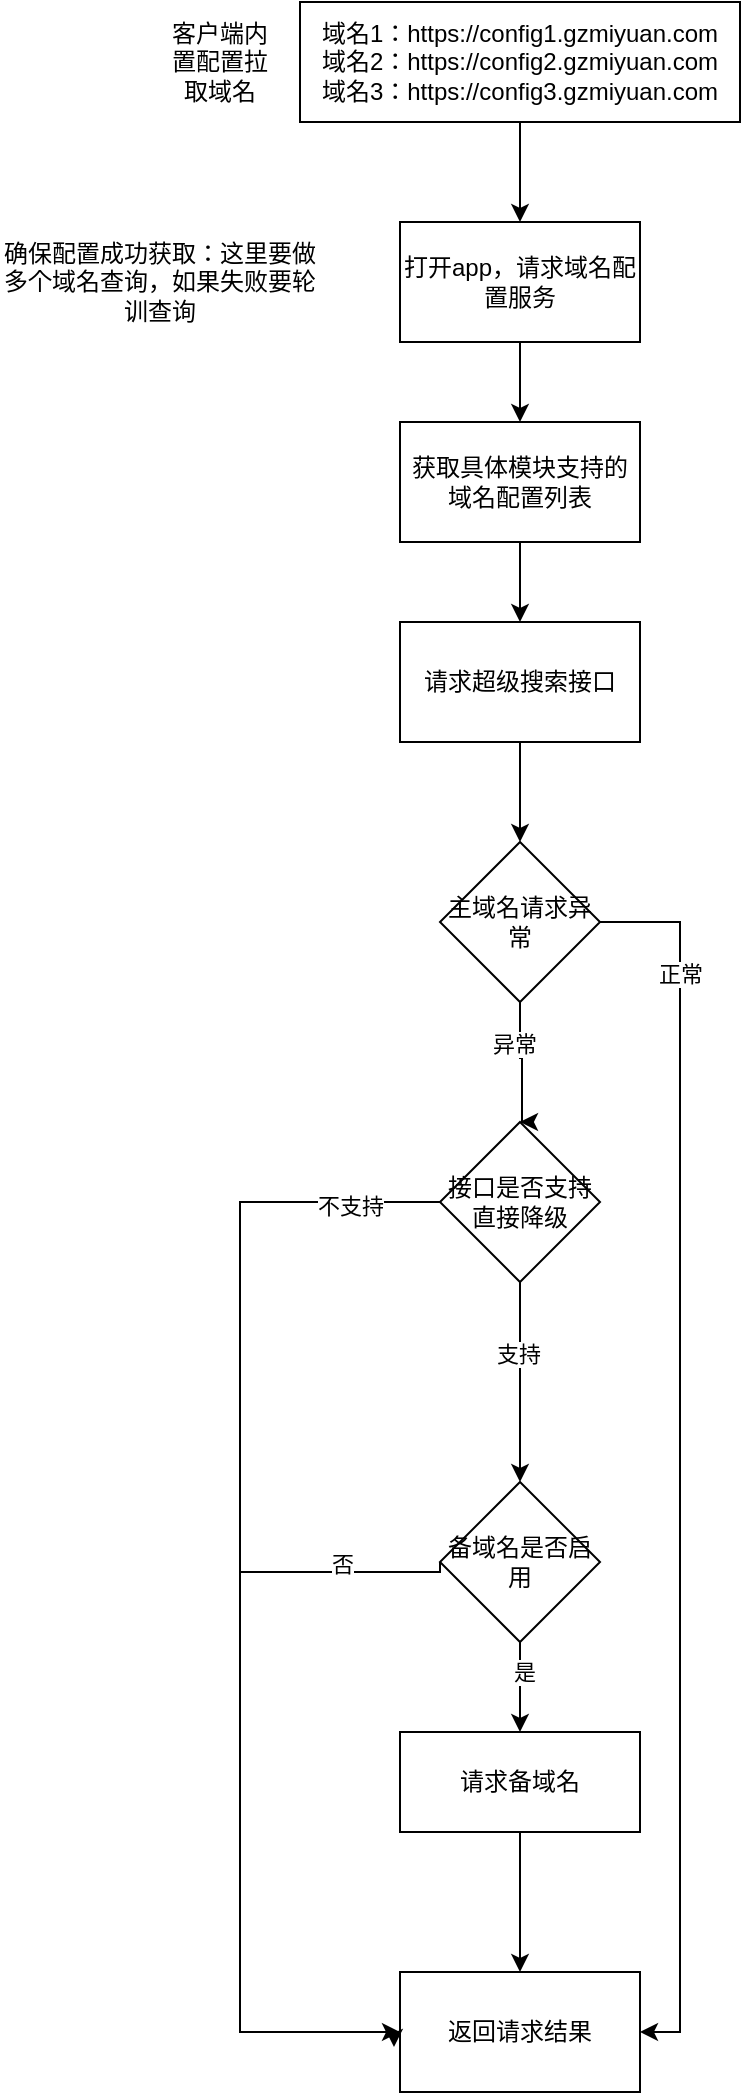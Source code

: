 <mxfile version="24.5.4" type="github" pages="4">
  <diagram name="第 1 页" id="sjWXWl18P2W470_uy2_I">
    <mxGraphModel dx="984" dy="1814" grid="1" gridSize="10" guides="1" tooltips="1" connect="1" arrows="1" fold="1" page="1" pageScale="1" pageWidth="827" pageHeight="1169" math="0" shadow="0">
      <root>
        <mxCell id="0" />
        <mxCell id="1" parent="0" />
        <mxCell id="y_7LHE8p0qRDN9ci_ydK-4" value="" style="edgeStyle=orthogonalEdgeStyle;rounded=0;orthogonalLoop=1;jettySize=auto;html=1;" parent="1" source="upkc6mN6fTIjEAg0F6dE-5" target="y_7LHE8p0qRDN9ci_ydK-3" edge="1">
          <mxGeometry relative="1" as="geometry" />
        </mxCell>
        <mxCell id="upkc6mN6fTIjEAg0F6dE-5" value="&lt;span style=&quot;text-wrap: nowrap;&quot;&gt;域名1：https://config1.gzmiyuan.com&lt;/span&gt;&lt;div style=&quot;text-wrap: nowrap;&quot;&gt;域名2：https://config2.gzmiyuan.com&lt;/div&gt;&lt;div style=&quot;text-wrap: nowrap;&quot;&gt;域名3：https://config3.gzmiyuan.com&lt;br&gt;&lt;/div&gt;" style="rounded=0;whiteSpace=wrap;html=1;" parent="1" vertex="1">
          <mxGeometry x="250" y="-270" width="220" height="60" as="geometry" />
        </mxCell>
        <mxCell id="upkc6mN6fTIjEAg0F6dE-6" value="客户端内置配置拉取域名" style="text;html=1;align=center;verticalAlign=middle;whiteSpace=wrap;rounded=0;" parent="1" vertex="1">
          <mxGeometry x="180" y="-252.5" width="60" height="25" as="geometry" />
        </mxCell>
        <mxCell id="upkc6mN6fTIjEAg0F6dE-12" style="edgeStyle=orthogonalEdgeStyle;rounded=0;orthogonalLoop=1;jettySize=auto;html=1;exitX=0.5;exitY=1;exitDx=0;exitDy=0;entryX=0.5;entryY=0;entryDx=0;entryDy=0;" parent="1" source="upkc6mN6fTIjEAg0F6dE-7" target="upkc6mN6fTIjEAg0F6dE-13" edge="1">
          <mxGeometry relative="1" as="geometry">
            <mxPoint x="360" y="290" as="targetPoint" />
          </mxGeometry>
        </mxCell>
        <mxCell id="upkc6mN6fTIjEAg0F6dE-7" value="请求超级搜索接口" style="rounded=0;whiteSpace=wrap;html=1;" parent="1" vertex="1">
          <mxGeometry x="300" y="40" width="120" height="60" as="geometry" />
        </mxCell>
        <mxCell id="upkc6mN6fTIjEAg0F6dE-18" style="edgeStyle=orthogonalEdgeStyle;rounded=0;orthogonalLoop=1;jettySize=auto;html=1;exitX=1;exitY=0.5;exitDx=0;exitDy=0;entryX=1;entryY=0.5;entryDx=0;entryDy=0;" parent="1" source="upkc6mN6fTIjEAg0F6dE-13" target="upkc6mN6fTIjEAg0F6dE-16" edge="1">
          <mxGeometry relative="1" as="geometry" />
        </mxCell>
        <mxCell id="iE-WM89JaF5c6VxbTDD--1" value="正常" style="edgeLabel;html=1;align=center;verticalAlign=middle;resizable=0;points=[];" parent="upkc6mN6fTIjEAg0F6dE-18" vertex="1" connectable="0">
          <mxGeometry x="-0.787" relative="1" as="geometry">
            <mxPoint as="offset" />
          </mxGeometry>
        </mxCell>
        <mxCell id="upkc6mN6fTIjEAg0F6dE-19" style="edgeStyle=orthogonalEdgeStyle;rounded=0;orthogonalLoop=1;jettySize=auto;html=1;exitX=0.5;exitY=1;exitDx=0;exitDy=0;entryX=0.5;entryY=0;entryDx=0;entryDy=0;" parent="1" source="upkc6mN6fTIjEAg0F6dE-13" target="7ZDUUXEUHzJTPd5ZZ1Xz-1" edge="1">
          <mxGeometry relative="1" as="geometry">
            <mxPoint x="360" y="285" as="targetPoint" />
            <Array as="points">
              <mxPoint x="360" y="258" />
              <mxPoint x="361" y="258" />
              <mxPoint x="361" y="290" />
            </Array>
          </mxGeometry>
        </mxCell>
        <mxCell id="7ZDUUXEUHzJTPd5ZZ1Xz-3" value="异常" style="edgeLabel;html=1;align=center;verticalAlign=middle;resizable=0;points=[];" parent="upkc6mN6fTIjEAg0F6dE-19" vertex="1" connectable="0">
          <mxGeometry x="-0.328" y="-3" relative="1" as="geometry">
            <mxPoint as="offset" />
          </mxGeometry>
        </mxCell>
        <mxCell id="upkc6mN6fTIjEAg0F6dE-13" value="主域名请求异常" style="rhombus;whiteSpace=wrap;html=1;" parent="1" vertex="1">
          <mxGeometry x="320" y="150" width="80" height="80" as="geometry" />
        </mxCell>
        <mxCell id="upkc6mN6fTIjEAg0F6dE-16" value="返回请求结果" style="rounded=0;whiteSpace=wrap;html=1;" parent="1" vertex="1">
          <mxGeometry x="300" y="715" width="120" height="60" as="geometry" />
        </mxCell>
        <mxCell id="4pAGDrcFquwVBTMvnEUA-2" style="edgeStyle=orthogonalEdgeStyle;rounded=0;orthogonalLoop=1;jettySize=auto;html=1;exitX=0.5;exitY=1;exitDx=0;exitDy=0;entryX=0.5;entryY=0;entryDx=0;entryDy=0;" parent="1" source="y_7LHE8p0qRDN9ci_ydK-3" target="4pAGDrcFquwVBTMvnEUA-1" edge="1">
          <mxGeometry relative="1" as="geometry" />
        </mxCell>
        <mxCell id="y_7LHE8p0qRDN9ci_ydK-3" value="打开app，请求域名配置服务" style="rounded=0;whiteSpace=wrap;html=1;" parent="1" vertex="1">
          <mxGeometry x="300" y="-160" width="120" height="60" as="geometry" />
        </mxCell>
        <mxCell id="y_7LHE8p0qRDN9ci_ydK-14" style="edgeStyle=orthogonalEdgeStyle;rounded=0;orthogonalLoop=1;jettySize=auto;html=1;exitX=0;exitY=0.5;exitDx=0;exitDy=0;entryX=0;entryY=0.5;entryDx=0;entryDy=0;" parent="1" source="y_7LHE8p0qRDN9ci_ydK-9" target="upkc6mN6fTIjEAg0F6dE-16" edge="1">
          <mxGeometry relative="1" as="geometry">
            <mxPoint x="220" y="745" as="targetPoint" />
            <Array as="points">
              <mxPoint x="220" y="515" />
              <mxPoint x="220" y="745" />
            </Array>
          </mxGeometry>
        </mxCell>
        <mxCell id="y_7LHE8p0qRDN9ci_ydK-15" value="否" style="edgeLabel;html=1;align=center;verticalAlign=middle;resizable=0;points=[];" parent="y_7LHE8p0qRDN9ci_ydK-14" vertex="1" connectable="0">
          <mxGeometry x="-0.74" y="-4" relative="1" as="geometry">
            <mxPoint as="offset" />
          </mxGeometry>
        </mxCell>
        <mxCell id="y_7LHE8p0qRDN9ci_ydK-9" value="备域名是否启用" style="rhombus;whiteSpace=wrap;html=1;" parent="1" vertex="1">
          <mxGeometry x="320" y="470" width="80" height="80" as="geometry" />
        </mxCell>
        <mxCell id="y_7LHE8p0qRDN9ci_ydK-13" style="edgeStyle=orthogonalEdgeStyle;rounded=0;orthogonalLoop=1;jettySize=auto;html=1;exitX=0.5;exitY=1;exitDx=0;exitDy=0;entryX=0.5;entryY=0;entryDx=0;entryDy=0;" parent="1" source="y_7LHE8p0qRDN9ci_ydK-11" target="upkc6mN6fTIjEAg0F6dE-16" edge="1">
          <mxGeometry relative="1" as="geometry" />
        </mxCell>
        <mxCell id="y_7LHE8p0qRDN9ci_ydK-11" value="请求备域名" style="rounded=0;whiteSpace=wrap;html=1;" parent="1" vertex="1">
          <mxGeometry x="300" y="595" width="120" height="50" as="geometry" />
        </mxCell>
        <mxCell id="y_7LHE8p0qRDN9ci_ydK-12" style="edgeStyle=orthogonalEdgeStyle;rounded=0;orthogonalLoop=1;jettySize=auto;html=1;exitX=0.5;exitY=1;exitDx=0;exitDy=0;entryX=0.5;entryY=0;entryDx=0;entryDy=0;" parent="1" source="y_7LHE8p0qRDN9ci_ydK-9" target="y_7LHE8p0qRDN9ci_ydK-11" edge="1">
          <mxGeometry relative="1" as="geometry" />
        </mxCell>
        <mxCell id="y_7LHE8p0qRDN9ci_ydK-16" value="是" style="edgeLabel;html=1;align=center;verticalAlign=middle;resizable=0;points=[];" parent="y_7LHE8p0qRDN9ci_ydK-12" vertex="1" connectable="0">
          <mxGeometry x="-0.35" y="2" relative="1" as="geometry">
            <mxPoint as="offset" />
          </mxGeometry>
        </mxCell>
        <mxCell id="lmpfnoPUmlpRM1bAVeff-1" value="确保配置成功获取：这里要做多个域名查询，如果失败要轮训查询" style="text;html=1;align=center;verticalAlign=middle;whiteSpace=wrap;rounded=0;" parent="1" vertex="1">
          <mxGeometry x="100" y="-160" width="160" height="60" as="geometry" />
        </mxCell>
        <mxCell id="4pAGDrcFquwVBTMvnEUA-3" style="edgeStyle=orthogonalEdgeStyle;rounded=0;orthogonalLoop=1;jettySize=auto;html=1;exitX=0.5;exitY=1;exitDx=0;exitDy=0;entryX=0.5;entryY=0;entryDx=0;entryDy=0;" parent="1" source="4pAGDrcFquwVBTMvnEUA-1" target="upkc6mN6fTIjEAg0F6dE-7" edge="1">
          <mxGeometry relative="1" as="geometry" />
        </mxCell>
        <mxCell id="4pAGDrcFquwVBTMvnEUA-1" value="获取具体模块支持的域名配置列表" style="rounded=0;whiteSpace=wrap;html=1;" parent="1" vertex="1">
          <mxGeometry x="300" y="-60" width="120" height="60" as="geometry" />
        </mxCell>
        <mxCell id="7ZDUUXEUHzJTPd5ZZ1Xz-2" style="edgeStyle=orthogonalEdgeStyle;rounded=0;orthogonalLoop=1;jettySize=auto;html=1;exitX=0.5;exitY=1;exitDx=0;exitDy=0;entryX=0.5;entryY=0;entryDx=0;entryDy=0;" parent="1" source="7ZDUUXEUHzJTPd5ZZ1Xz-1" target="y_7LHE8p0qRDN9ci_ydK-9" edge="1">
          <mxGeometry relative="1" as="geometry" />
        </mxCell>
        <mxCell id="7ZDUUXEUHzJTPd5ZZ1Xz-4" value="支持" style="edgeLabel;html=1;align=center;verticalAlign=middle;resizable=0;points=[];" parent="7ZDUUXEUHzJTPd5ZZ1Xz-2" vertex="1" connectable="0">
          <mxGeometry x="-0.29" y="-1" relative="1" as="geometry">
            <mxPoint as="offset" />
          </mxGeometry>
        </mxCell>
        <mxCell id="7ZDUUXEUHzJTPd5ZZ1Xz-1" value="接口是否支持直接降级" style="rhombus;whiteSpace=wrap;html=1;" parent="1" vertex="1">
          <mxGeometry x="320" y="290" width="80" height="80" as="geometry" />
        </mxCell>
        <mxCell id="7ZDUUXEUHzJTPd5ZZ1Xz-5" style="edgeStyle=orthogonalEdgeStyle;rounded=0;orthogonalLoop=1;jettySize=auto;html=1;exitX=0;exitY=0.5;exitDx=0;exitDy=0;entryX=-0.025;entryY=0.625;entryDx=0;entryDy=0;entryPerimeter=0;" parent="1" source="7ZDUUXEUHzJTPd5ZZ1Xz-1" target="upkc6mN6fTIjEAg0F6dE-16" edge="1">
          <mxGeometry relative="1" as="geometry">
            <Array as="points">
              <mxPoint x="220" y="330" />
              <mxPoint x="220" y="745" />
              <mxPoint x="297" y="745" />
            </Array>
          </mxGeometry>
        </mxCell>
        <mxCell id="7ZDUUXEUHzJTPd5ZZ1Xz-6" value="不支持" style="edgeLabel;html=1;align=center;verticalAlign=middle;resizable=0;points=[];" parent="7ZDUUXEUHzJTPd5ZZ1Xz-5" vertex="1" connectable="0">
          <mxGeometry x="-0.85" y="2" relative="1" as="geometry">
            <mxPoint as="offset" />
          </mxGeometry>
        </mxCell>
      </root>
    </mxGraphModel>
  </diagram>
  <diagram id="BMxuRuO5XZGjHm-I6Com" name="第 2 页">
    <mxGraphModel dx="984" dy="1814" grid="1" gridSize="10" guides="1" tooltips="1" connect="1" arrows="1" fold="1" page="1" pageScale="1" pageWidth="827" pageHeight="1169" math="0" shadow="0">
      <root>
        <mxCell id="0" />
        <mxCell id="1" parent="0" />
        <mxCell id="b8z2iY6NO5PzWCUO-a6g-26" value="" style="edgeStyle=orthogonalEdgeStyle;rounded=0;orthogonalLoop=1;jettySize=auto;html=1;" edge="1" parent="1" source="b8z2iY6NO5PzWCUO-a6g-27">
          <mxGeometry relative="1" as="geometry">
            <mxPoint x="370" y="-120" as="targetPoint" />
          </mxGeometry>
        </mxCell>
        <mxCell id="b8z2iY6NO5PzWCUO-a6g-27" value="&lt;span style=&quot;text-wrap: nowrap;&quot;&gt;域名1：https://api.gzmiyuan.com&lt;/span&gt;&lt;div style=&quot;text-wrap: nowrap;&quot;&gt;域名2：https://api.gzmiyuan2.com&lt;/div&gt;" style="rounded=0;whiteSpace=wrap;html=1;" vertex="1" parent="1">
          <mxGeometry x="260" y="-230" width="220" height="60" as="geometry" />
        </mxCell>
        <mxCell id="b8z2iY6NO5PzWCUO-a6g-28" value="客户端内置域名" style="text;html=1;align=center;verticalAlign=middle;whiteSpace=wrap;rounded=0;" vertex="1" parent="1">
          <mxGeometry x="190" y="-212.5" width="60" height="25" as="geometry" />
        </mxCell>
        <mxCell id="b8z2iY6NO5PzWCUO-a6g-54" style="edgeStyle=orthogonalEdgeStyle;rounded=0;orthogonalLoop=1;jettySize=auto;html=1;exitX=0.5;exitY=1;exitDx=0;exitDy=0;entryX=0.5;entryY=0;entryDx=0;entryDy=0;" edge="1" parent="1" source="b8z2iY6NO5PzWCUO-a6g-30" target="b8z2iY6NO5PzWCUO-a6g-53">
          <mxGeometry relative="1" as="geometry" />
        </mxCell>
        <mxCell id="b8z2iY6NO5PzWCUO-a6g-30" value="请求超级搜索接口" style="rounded=0;whiteSpace=wrap;html=1;" vertex="1" parent="1">
          <mxGeometry x="310" y="100" width="120" height="60" as="geometry" />
        </mxCell>
        <mxCell id="b8z2iY6NO5PzWCUO-a6g-40" value="" style="edgeStyle=orthogonalEdgeStyle;rounded=0;orthogonalLoop=1;jettySize=auto;html=1;" edge="1" parent="1" target="b8z2iY6NO5PzWCUO-a6g-43">
          <mxGeometry relative="1" as="geometry">
            <mxPoint x="370" y="-60" as="sourcePoint" />
          </mxGeometry>
        </mxCell>
        <mxCell id="b8z2iY6NO5PzWCUO-a6g-42" style="edgeStyle=orthogonalEdgeStyle;rounded=0;orthogonalLoop=1;jettySize=auto;html=1;exitX=0.5;exitY=1;exitDx=0;exitDy=0;entryX=0.5;entryY=0;entryDx=0;entryDy=0;" edge="1" parent="1" source="b8z2iY6NO5PzWCUO-a6g-43" target="b8z2iY6NO5PzWCUO-a6g-30">
          <mxGeometry relative="1" as="geometry" />
        </mxCell>
        <mxCell id="b8z2iY6NO5PzWCUO-a6g-43" value="设置生效的域名" style="rounded=0;whiteSpace=wrap;html=1;" vertex="1" parent="1">
          <mxGeometry x="310" y="-10" width="120" height="50" as="geometry" />
        </mxCell>
        <mxCell id="b8z2iY6NO5PzWCUO-a6g-57" style="edgeStyle=orthogonalEdgeStyle;rounded=0;orthogonalLoop=1;jettySize=auto;html=1;exitX=0.5;exitY=1;exitDx=0;exitDy=0;entryX=0.5;entryY=0;entryDx=0;entryDy=0;" edge="1" parent="1" source="b8z2iY6NO5PzWCUO-a6g-53" target="b8z2iY6NO5PzWCUO-a6g-56">
          <mxGeometry relative="1" as="geometry" />
        </mxCell>
        <mxCell id="b8z2iY6NO5PzWCUO-a6g-53" value="根据配置取出生效的域名" style="rounded=0;whiteSpace=wrap;html=1;" vertex="1" parent="1">
          <mxGeometry x="310" y="200" width="120" height="60" as="geometry" />
        </mxCell>
        <mxCell id="b8z2iY6NO5PzWCUO-a6g-56" value="请求返回结果" style="rounded=0;whiteSpace=wrap;html=1;" vertex="1" parent="1">
          <mxGeometry x="310" y="310" width="120" height="60" as="geometry" />
        </mxCell>
        <mxCell id="b8z2iY6NO5PzWCUO-a6g-58" value="这里要做主备查询，如果主查不到数据，要拿备域名查询" style="text;html=1;align=center;verticalAlign=middle;whiteSpace=wrap;rounded=0;" vertex="1" parent="1">
          <mxGeometry x="165" y="-110" width="110" height="30" as="geometry" />
        </mxCell>
        <mxCell id="6Fk0ob7xUgTtRbY0hilc-1" value="打开app，请求域名分配服务" style="rounded=0;whiteSpace=wrap;html=1;" vertex="1" parent="1">
          <mxGeometry x="310" y="-120" width="120" height="60" as="geometry" />
        </mxCell>
      </root>
    </mxGraphModel>
  </diagram>
  <diagram id="JNUcYycCWB4r1fy4BJ6u" name="第 3 页">
    <mxGraphModel dx="984" dy="645" grid="1" gridSize="10" guides="1" tooltips="1" connect="1" arrows="1" fold="1" page="1" pageScale="1" pageWidth="827" pageHeight="1169" math="0" shadow="0">
      <root>
        <mxCell id="0" />
        <mxCell id="1" parent="0" />
        <mxCell id="UDDl5NSxIGM6FRDDU35X-4" value="" style="edgeStyle=orthogonalEdgeStyle;rounded=0;orthogonalLoop=1;jettySize=auto;html=1;" edge="1" parent="1" source="UDDl5NSxIGM6FRDDU35X-1" target="UDDl5NSxIGM6FRDDU35X-3">
          <mxGeometry relative="1" as="geometry" />
        </mxCell>
        <mxCell id="UDDl5NSxIGM6FRDDU35X-1" value="打开APP" style="rounded=1;whiteSpace=wrap;html=1;" vertex="1" parent="1">
          <mxGeometry x="290" y="100" width="120" height="60" as="geometry" />
        </mxCell>
        <mxCell id="UDDl5NSxIGM6FRDDU35X-6" style="edgeStyle=orthogonalEdgeStyle;rounded=0;orthogonalLoop=1;jettySize=auto;html=1;exitX=0.5;exitY=1;exitDx=0;exitDy=0;entryX=0.5;entryY=0;entryDx=0;entryDy=0;" edge="1" parent="1" source="UDDl5NSxIGM6FRDDU35X-3" target="UDDl5NSxIGM6FRDDU35X-5">
          <mxGeometry relative="1" as="geometry" />
        </mxCell>
        <mxCell id="UDDl5NSxIGM6FRDDU35X-3" value="用主域名：gzmiyuan请求域名分配服务" style="rounded=1;whiteSpace=wrap;html=1;" vertex="1" parent="1">
          <mxGeometry x="290" y="220" width="120" height="60" as="geometry" />
        </mxCell>
        <mxCell id="UDDl5NSxIGM6FRDDU35X-10" style="edgeStyle=orthogonalEdgeStyle;rounded=0;orthogonalLoop=1;jettySize=auto;html=1;exitX=0.5;exitY=1;exitDx=0;exitDy=0;entryX=0.5;entryY=0;entryDx=0;entryDy=0;" edge="1" parent="1" source="UDDl5NSxIGM6FRDDU35X-5" target="UDDl5NSxIGM6FRDDU35X-9">
          <mxGeometry relative="1" as="geometry" />
        </mxCell>
        <mxCell id="UDDl5NSxIGM6FRDDU35X-19" value="否" style="edgeLabel;html=1;align=center;verticalAlign=middle;resizable=0;points=[];" vertex="1" connectable="0" parent="UDDl5NSxIGM6FRDDU35X-10">
          <mxGeometry x="-0.35" y="3" relative="1" as="geometry">
            <mxPoint as="offset" />
          </mxGeometry>
        </mxCell>
        <mxCell id="UDDl5NSxIGM6FRDDU35X-5" value="请求是否成功？" style="rhombus;whiteSpace=wrap;html=1;" vertex="1" parent="1">
          <mxGeometry x="310" y="320" width="80" height="80" as="geometry" />
        </mxCell>
        <mxCell id="UDDl5NSxIGM6FRDDU35X-12" style="edgeStyle=orthogonalEdgeStyle;rounded=0;orthogonalLoop=1;jettySize=auto;html=1;exitX=0.5;exitY=1;exitDx=0;exitDy=0;entryX=0.5;entryY=0;entryDx=0;entryDy=0;" edge="1" parent="1" source="UDDl5NSxIGM6FRDDU35X-9" target="UDDl5NSxIGM6FRDDU35X-11">
          <mxGeometry relative="1" as="geometry" />
        </mxCell>
        <mxCell id="UDDl5NSxIGM6FRDDU35X-9" value="用备域名：gzmiyuan2请求域名分配服务" style="rounded=1;whiteSpace=wrap;html=1;" vertex="1" parent="1">
          <mxGeometry x="290" y="440" width="120" height="60" as="geometry" />
        </mxCell>
        <mxCell id="UDDl5NSxIGM6FRDDU35X-15" style="edgeStyle=orthogonalEdgeStyle;rounded=0;orthogonalLoop=1;jettySize=auto;html=1;exitX=0.5;exitY=1;exitDx=0;exitDy=0;entryX=0.5;entryY=0;entryDx=0;entryDy=0;" edge="1" parent="1" source="UDDl5NSxIGM6FRDDU35X-11" target="UDDl5NSxIGM6FRDDU35X-13">
          <mxGeometry relative="1" as="geometry" />
        </mxCell>
        <mxCell id="UDDl5NSxIGM6FRDDU35X-20" value="否" style="edgeLabel;html=1;align=center;verticalAlign=middle;resizable=0;points=[];" vertex="1" connectable="0" parent="UDDl5NSxIGM6FRDDU35X-15">
          <mxGeometry x="-0.099" relative="1" as="geometry">
            <mxPoint as="offset" />
          </mxGeometry>
        </mxCell>
        <mxCell id="UDDl5NSxIGM6FRDDU35X-18" style="edgeStyle=orthogonalEdgeStyle;rounded=0;orthogonalLoop=1;jettySize=auto;html=1;exitX=0;exitY=0.5;exitDx=0;exitDy=0;entryX=0;entryY=0.5;entryDx=0;entryDy=0;" edge="1" parent="1" source="UDDl5NSxIGM6FRDDU35X-11" target="UDDl5NSxIGM6FRDDU35X-14">
          <mxGeometry relative="1" as="geometry">
            <Array as="points">
              <mxPoint x="180" y="585" />
              <mxPoint x="180" y="800" />
            </Array>
          </mxGeometry>
        </mxCell>
        <mxCell id="UDDl5NSxIGM6FRDDU35X-22" value="是" style="edgeLabel;html=1;align=center;verticalAlign=middle;resizable=0;points=[];" vertex="1" connectable="0" parent="UDDl5NSxIGM6FRDDU35X-18">
          <mxGeometry x="-0.758" y="3" relative="1" as="geometry">
            <mxPoint as="offset" />
          </mxGeometry>
        </mxCell>
        <mxCell id="UDDl5NSxIGM6FRDDU35X-11" value="请求是否成功" style="rhombus;whiteSpace=wrap;html=1;" vertex="1" parent="1">
          <mxGeometry x="310" y="544.5" width="80" height="80" as="geometry" />
        </mxCell>
        <mxCell id="UDDl5NSxIGM6FRDDU35X-16" style="edgeStyle=orthogonalEdgeStyle;rounded=0;orthogonalLoop=1;jettySize=auto;html=1;exitX=0.5;exitY=1;exitDx=0;exitDy=0;" edge="1" parent="1" source="UDDl5NSxIGM6FRDDU35X-13" target="UDDl5NSxIGM6FRDDU35X-14">
          <mxGeometry relative="1" as="geometry" />
        </mxCell>
        <mxCell id="UDDl5NSxIGM6FRDDU35X-13" value="采用默认规则" style="rounded=1;whiteSpace=wrap;html=1;" vertex="1" parent="1">
          <mxGeometry x="290" y="670" width="120" height="60" as="geometry" />
        </mxCell>
        <mxCell id="UDDl5NSxIGM6FRDDU35X-14" value="更新主备切换配置" style="rounded=1;whiteSpace=wrap;html=1;" vertex="1" parent="1">
          <mxGeometry x="290" y="770" width="120" height="60" as="geometry" />
        </mxCell>
        <mxCell id="UDDl5NSxIGM6FRDDU35X-17" style="edgeStyle=orthogonalEdgeStyle;rounded=0;orthogonalLoop=1;jettySize=auto;html=1;exitX=0;exitY=0.5;exitDx=0;exitDy=0;entryX=0.008;entryY=0.65;entryDx=0;entryDy=0;entryPerimeter=0;" edge="1" parent="1" source="UDDl5NSxIGM6FRDDU35X-5" target="UDDl5NSxIGM6FRDDU35X-14">
          <mxGeometry relative="1" as="geometry">
            <Array as="points">
              <mxPoint x="180" y="360" />
              <mxPoint x="180" y="809" />
            </Array>
          </mxGeometry>
        </mxCell>
        <mxCell id="UDDl5NSxIGM6FRDDU35X-21" value="是" style="edgeLabel;html=1;align=center;verticalAlign=middle;resizable=0;points=[];" vertex="1" connectable="0" parent="UDDl5NSxIGM6FRDDU35X-17">
          <mxGeometry x="-0.82" y="-2" relative="1" as="geometry">
            <mxPoint as="offset" />
          </mxGeometry>
        </mxCell>
      </root>
    </mxGraphModel>
  </diagram>
  <diagram id="A586idFKgh_QgxJkt2sx" name="第 4 页">
    <mxGraphModel dx="984" dy="1814" grid="1" gridSize="10" guides="1" tooltips="1" connect="1" arrows="1" fold="1" page="1" pageScale="1" pageWidth="827" pageHeight="1169" math="0" shadow="0">
      <root>
        <mxCell id="0" />
        <mxCell id="1" parent="0" />
        <mxCell id="dwXxCyCpip2Q0RY03Iia-3" value="" style="edgeStyle=orthogonalEdgeStyle;rounded=0;orthogonalLoop=1;jettySize=auto;html=1;" edge="1" parent="1" source="dwXxCyCpip2Q0RY03Iia-1" target="dwXxCyCpip2Q0RY03Iia-2">
          <mxGeometry relative="1" as="geometry" />
        </mxCell>
        <mxCell id="dwXxCyCpip2Q0RY03Iia-1" value="请求超级搜索" style="rounded=1;whiteSpace=wrap;html=1;" vertex="1" parent="1">
          <mxGeometry x="330" y="-330" width="120" height="60" as="geometry" />
        </mxCell>
        <mxCell id="dwXxCyCpip2Q0RY03Iia-7" value="" style="edgeStyle=orthogonalEdgeStyle;rounded=0;orthogonalLoop=1;jettySize=auto;html=1;" edge="1" parent="1" source="dwXxCyCpip2Q0RY03Iia-2">
          <mxGeometry relative="1" as="geometry">
            <mxPoint x="390" y="-100" as="targetPoint" />
          </mxGeometry>
        </mxCell>
        <mxCell id="dwXxCyCpip2Q0RY03Iia-2" value="可重试请求HTTP SDK" style="rounded=1;whiteSpace=wrap;html=1;" vertex="1" parent="1">
          <mxGeometry x="330" y="-220" width="120" height="60" as="geometry" />
        </mxCell>
        <mxCell id="1nmYaFZ_NVAWfiSI2c5E-2" style="edgeStyle=orthogonalEdgeStyle;rounded=0;orthogonalLoop=1;jettySize=auto;html=1;exitX=0.5;exitY=1;exitDx=0;exitDy=0;entryX=0.5;entryY=0;entryDx=0;entryDy=0;" edge="1" parent="1" source="wzRTbVi_FwnDJ_BEZjKh-1" target="9RjtkbDS_8Y3gEfIV8R9-1">
          <mxGeometry relative="1" as="geometry" />
        </mxCell>
        <mxCell id="wzRTbVi_FwnDJ_BEZjKh-1" value="&lt;span style=&quot;text-wrap: nowrap;&quot;&gt;域名1：https://config1.gzmiyuan.com&lt;/span&gt;&lt;div style=&quot;text-wrap: nowrap;&quot;&gt;域名2：https://config2.gzmiyuan.com&lt;/div&gt;&lt;div style=&quot;text-wrap: nowrap;&quot;&gt;域名3：https://config3.gzmiyuan.com&lt;br&gt;&lt;/div&gt;" style="rounded=0;whiteSpace=wrap;html=1;" vertex="1" parent="1">
          <mxGeometry x="280" y="-650" width="220" height="60" as="geometry" />
        </mxCell>
        <mxCell id="1nmYaFZ_NVAWfiSI2c5E-3" style="edgeStyle=orthogonalEdgeStyle;rounded=0;orthogonalLoop=1;jettySize=auto;html=1;exitX=0.5;exitY=1;exitDx=0;exitDy=0;entryX=0.5;entryY=0;entryDx=0;entryDy=0;" edge="1" parent="1" source="9RjtkbDS_8Y3gEfIV8R9-1" target="1nmYaFZ_NVAWfiSI2c5E-1">
          <mxGeometry relative="1" as="geometry" />
        </mxCell>
        <mxCell id="9RjtkbDS_8Y3gEfIV8R9-1" value="打开app，请求域名配置服务" style="rounded=0;whiteSpace=wrap;html=1;" vertex="1" parent="1">
          <mxGeometry x="330" y="-550" width="120" height="60" as="geometry" />
        </mxCell>
        <mxCell id="1nmYaFZ_NVAWfiSI2c5E-4" style="edgeStyle=orthogonalEdgeStyle;rounded=0;orthogonalLoop=1;jettySize=auto;html=1;exitX=0.5;exitY=1;exitDx=0;exitDy=0;entryX=0.5;entryY=0;entryDx=0;entryDy=0;" edge="1" parent="1" source="1nmYaFZ_NVAWfiSI2c5E-1" target="dwXxCyCpip2Q0RY03Iia-1">
          <mxGeometry relative="1" as="geometry" />
        </mxCell>
        <mxCell id="1nmYaFZ_NVAWfiSI2c5E-1" value="获取具体模块支持的域名配置列表" style="rounded=0;whiteSpace=wrap;html=1;" vertex="1" parent="1">
          <mxGeometry x="330" y="-440" width="120" height="60" as="geometry" />
        </mxCell>
        <mxCell id="1nmYaFZ_NVAWfiSI2c5E-9" style="edgeStyle=orthogonalEdgeStyle;rounded=0;orthogonalLoop=1;jettySize=auto;html=1;exitX=0.5;exitY=1;exitDx=0;exitDy=0;entryX=0.5;entryY=0;entryDx=0;entryDy=0;" edge="1" parent="1" source="1nmYaFZ_NVAWfiSI2c5E-5" target="1nmYaFZ_NVAWfiSI2c5E-8">
          <mxGeometry relative="1" as="geometry" />
        </mxCell>
        <mxCell id="1nmYaFZ_NVAWfiSI2c5E-5" value="根据模块从本地配置中去取域名配置，获取失败重新拉取配置次数" style="rounded=1;whiteSpace=wrap;html=1;" vertex="1" parent="1">
          <mxGeometry x="330" y="-100" width="120" height="60" as="geometry" />
        </mxCell>
        <mxCell id="1nmYaFZ_NVAWfiSI2c5E-11" style="edgeStyle=orthogonalEdgeStyle;rounded=0;orthogonalLoop=1;jettySize=auto;html=1;exitX=0.5;exitY=1;exitDx=0;exitDy=0;" edge="1" parent="1" source="1nmYaFZ_NVAWfiSI2c5E-8" target="1nmYaFZ_NVAWfiSI2c5E-10">
          <mxGeometry relative="1" as="geometry" />
        </mxCell>
        <mxCell id="3mFdFHvg1WTEftDFWfcn-10" value="有" style="edgeLabel;html=1;align=center;verticalAlign=middle;resizable=0;points=[];" vertex="1" connectable="0" parent="1nmYaFZ_NVAWfiSI2c5E-11">
          <mxGeometry x="-0.16" relative="1" as="geometry">
            <mxPoint as="offset" />
          </mxGeometry>
        </mxCell>
        <mxCell id="3mFdFHvg1WTEftDFWfcn-8" style="edgeStyle=orthogonalEdgeStyle;rounded=0;orthogonalLoop=1;jettySize=auto;html=1;exitX=1;exitY=0.5;exitDx=0;exitDy=0;entryX=0;entryY=0.5;entryDx=0;entryDy=0;" edge="1" parent="1" source="1nmYaFZ_NVAWfiSI2c5E-8" target="3mFdFHvg1WTEftDFWfcn-6">
          <mxGeometry relative="1" as="geometry" />
        </mxCell>
        <mxCell id="3mFdFHvg1WTEftDFWfcn-9" value="没有" style="edgeLabel;html=1;align=center;verticalAlign=middle;resizable=0;points=[];" vertex="1" connectable="0" parent="3mFdFHvg1WTEftDFWfcn-8">
          <mxGeometry x="0.108" y="2" relative="1" as="geometry">
            <mxPoint as="offset" />
          </mxGeometry>
        </mxCell>
        <mxCell id="1nmYaFZ_NVAWfiSI2c5E-8" value="是否有配置" style="rhombus;whiteSpace=wrap;html=1;" vertex="1" parent="1">
          <mxGeometry x="350" width="80" height="80" as="geometry" />
        </mxCell>
        <mxCell id="3mFdFHvg1WTEftDFWfcn-2" style="edgeStyle=orthogonalEdgeStyle;rounded=0;orthogonalLoop=1;jettySize=auto;html=1;exitX=0.5;exitY=1;exitDx=0;exitDy=0;entryX=0.5;entryY=0;entryDx=0;entryDy=0;" edge="1" parent="1" source="1nmYaFZ_NVAWfiSI2c5E-10" target="1nmYaFZ_NVAWfiSI2c5E-12">
          <mxGeometry relative="1" as="geometry" />
        </mxCell>
        <mxCell id="1nmYaFZ_NVAWfiSI2c5E-10" value="轮训一个域名请求" style="rounded=1;whiteSpace=wrap;html=1;" vertex="1" parent="1">
          <mxGeometry x="330" y="130" width="120" height="60" as="geometry" />
        </mxCell>
        <mxCell id="3mFdFHvg1WTEftDFWfcn-3" style="edgeStyle=orthogonalEdgeStyle;rounded=0;orthogonalLoop=1;jettySize=auto;html=1;exitX=0.5;exitY=1;exitDx=0;exitDy=0;entryX=0.5;entryY=0;entryDx=0;entryDy=0;" edge="1" parent="1" source="1nmYaFZ_NVAWfiSI2c5E-12">
          <mxGeometry relative="1" as="geometry">
            <mxPoint x="390" y="370" as="targetPoint" />
          </mxGeometry>
        </mxCell>
        <mxCell id="3mFdFHvg1WTEftDFWfcn-13" value="否" style="edgeLabel;html=1;align=center;verticalAlign=middle;resizable=0;points=[];" vertex="1" connectable="0" parent="3mFdFHvg1WTEftDFWfcn-3">
          <mxGeometry x="-0.446" y="2" relative="1" as="geometry">
            <mxPoint as="offset" />
          </mxGeometry>
        </mxCell>
        <mxCell id="3mFdFHvg1WTEftDFWfcn-19" style="edgeStyle=orthogonalEdgeStyle;rounded=0;orthogonalLoop=1;jettySize=auto;html=1;exitX=0;exitY=0.5;exitDx=0;exitDy=0;entryX=0.5;entryY=0;entryDx=0;entryDy=0;" edge="1" parent="1" source="1nmYaFZ_NVAWfiSI2c5E-12" target="3mFdFHvg1WTEftDFWfcn-18">
          <mxGeometry relative="1" as="geometry" />
        </mxCell>
        <mxCell id="1nmYaFZ_NVAWfiSI2c5E-12" value="请求是否成功" style="rhombus;whiteSpace=wrap;html=1;" vertex="1" parent="1">
          <mxGeometry x="350" y="240" width="80" height="80" as="geometry" />
        </mxCell>
        <mxCell id="3mFdFHvg1WTEftDFWfcn-1" value="确保配置成功获取：这里要做多个域名查询，如果失败要轮训查询" style="text;html=1;align=center;verticalAlign=middle;whiteSpace=wrap;rounded=0;" vertex="1" parent="1">
          <mxGeometry x="110" y="-550" width="160" height="60" as="geometry" />
        </mxCell>
        <mxCell id="3mFdFHvg1WTEftDFWfcn-25" style="edgeStyle=orthogonalEdgeStyle;rounded=0;orthogonalLoop=1;jettySize=auto;html=1;exitX=0.5;exitY=1;exitDx=0;exitDy=0;entryX=1;entryY=0.5;entryDx=0;entryDy=0;" edge="1" parent="1" source="3mFdFHvg1WTEftDFWfcn-6" target="3mFdFHvg1WTEftDFWfcn-20">
          <mxGeometry relative="1" as="geometry" />
        </mxCell>
        <mxCell id="3mFdFHvg1WTEftDFWfcn-6" value="取本地默认域名请求" style="rounded=1;whiteSpace=wrap;html=1;" vertex="1" parent="1">
          <mxGeometry x="550" y="10" width="120" height="60" as="geometry" />
        </mxCell>
        <mxCell id="3mFdFHvg1WTEftDFWfcn-15" style="edgeStyle=orthogonalEdgeStyle;rounded=0;orthogonalLoop=1;jettySize=auto;html=1;exitX=0.5;exitY=1;exitDx=0;exitDy=0;" edge="1" parent="1" source="3mFdFHvg1WTEftDFWfcn-12" target="3mFdFHvg1WTEftDFWfcn-14">
          <mxGeometry relative="1" as="geometry" />
        </mxCell>
        <mxCell id="3mFdFHvg1WTEftDFWfcn-12" value="失败次数&amp;gt;=配置值" style="rhombus;whiteSpace=wrap;html=1;" vertex="1" parent="1">
          <mxGeometry x="350" y="470" width="80" height="80" as="geometry" />
        </mxCell>
        <mxCell id="3mFdFHvg1WTEftDFWfcn-21" style="edgeStyle=orthogonalEdgeStyle;rounded=0;orthogonalLoop=1;jettySize=auto;html=1;exitX=0.5;exitY=1;exitDx=0;exitDy=0;entryX=0.5;entryY=0;entryDx=0;entryDy=0;" edge="1" parent="1" source="3mFdFHvg1WTEftDFWfcn-14" target="3mFdFHvg1WTEftDFWfcn-20">
          <mxGeometry relative="1" as="geometry" />
        </mxCell>
        <mxCell id="3mFdFHvg1WTEftDFWfcn-14" value="重新拉取一次配置值，重置失败次数" style="rounded=1;whiteSpace=wrap;html=1;" vertex="1" parent="1">
          <mxGeometry x="330" y="600" width="120" height="60" as="geometry" />
        </mxCell>
        <mxCell id="3mFdFHvg1WTEftDFWfcn-17" style="edgeStyle=orthogonalEdgeStyle;rounded=0;orthogonalLoop=1;jettySize=auto;html=1;exitX=0.5;exitY=1;exitDx=0;exitDy=0;entryX=0.5;entryY=0;entryDx=0;entryDy=0;" edge="1" parent="1" source="3mFdFHvg1WTEftDFWfcn-16" target="3mFdFHvg1WTEftDFWfcn-12">
          <mxGeometry relative="1" as="geometry" />
        </mxCell>
        <mxCell id="3mFdFHvg1WTEftDFWfcn-16" value="失败次数+1" style="rounded=1;whiteSpace=wrap;html=1;" vertex="1" parent="1">
          <mxGeometry x="330" y="370" width="120" height="60" as="geometry" />
        </mxCell>
        <mxCell id="3mFdFHvg1WTEftDFWfcn-18" value="失败次数设置为0" style="rounded=1;whiteSpace=wrap;html=1;" vertex="1" parent="1">
          <mxGeometry x="160" y="370" width="120" height="60" as="geometry" />
        </mxCell>
        <mxCell id="3mFdFHvg1WTEftDFWfcn-20" value="返回响应结果" style="rounded=1;whiteSpace=wrap;html=1;" vertex="1" parent="1">
          <mxGeometry x="330" y="730" width="120" height="60" as="geometry" />
        </mxCell>
        <mxCell id="3mFdFHvg1WTEftDFWfcn-22" style="edgeStyle=orthogonalEdgeStyle;rounded=0;orthogonalLoop=1;jettySize=auto;html=1;exitX=0.5;exitY=1;exitDx=0;exitDy=0;entryX=-0.008;entryY=0.617;entryDx=0;entryDy=0;entryPerimeter=0;" edge="1" parent="1" source="3mFdFHvg1WTEftDFWfcn-18" target="3mFdFHvg1WTEftDFWfcn-20">
          <mxGeometry relative="1" as="geometry" />
        </mxCell>
      </root>
    </mxGraphModel>
  </diagram>
</mxfile>
